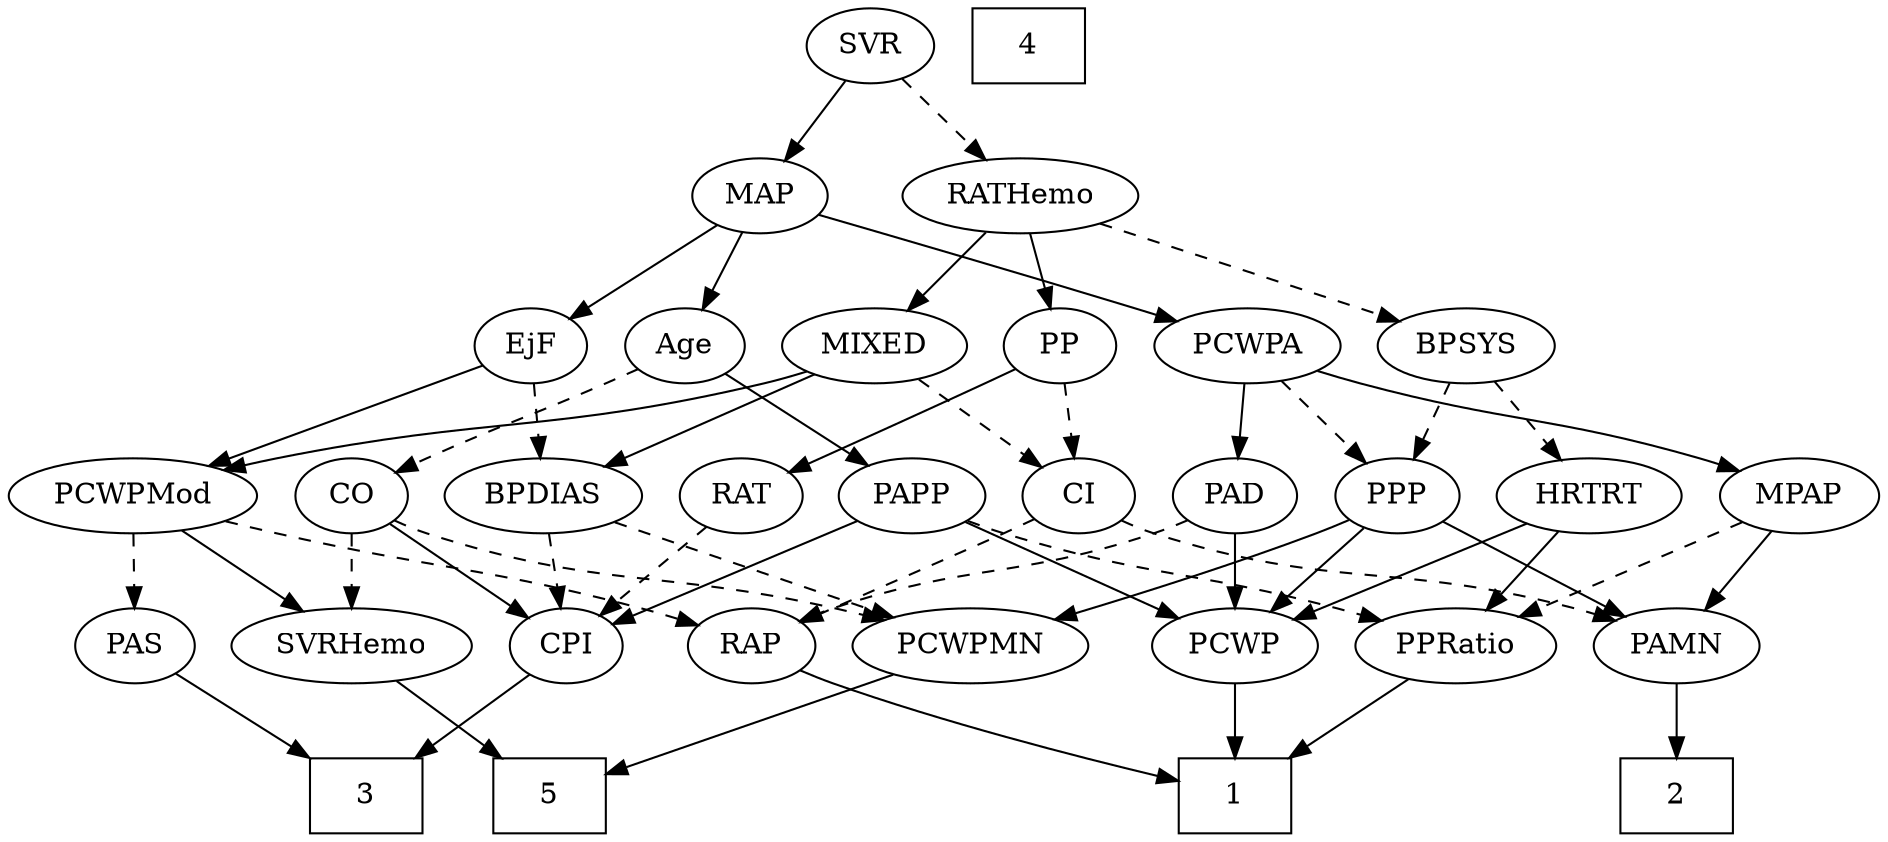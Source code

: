strict digraph {
	graph [bb="0,0,839.09,396"];
	node [label="\N"];
	1	[height=0.5,
		pos="552,18",
		shape=box,
		width=0.75];
	2	[height=0.5,
		pos="739,18",
		shape=box,
		width=0.75];
	3	[height=0.5,
		pos="154,18",
		shape=box,
		width=0.75];
	4	[height=0.5,
		pos="459,378",
		shape=box,
		width=0.75];
	5	[height=0.5,
		pos="237,18",
		shape=box,
		width=0.75];
	Age	[height=0.5,
		pos="301,234",
		width=0.75];
	CO	[height=0.5,
		pos="149,162",
		width=0.75];
	Age -> CO	[pos="e,170.29,173.13 279.71,222.87 274.88,220.59 269.77,218.2 265,216 229.59,199.67 220.4,196.33 185,180 183.21,179.18 181.37,178.32 \
179.52,177.46",
		style=dashed];
	PAPP	[height=0.5,
		pos="401,162",
		width=0.88464];
	Age -> PAPP	[pos="e,381.56,176.6 318.87,220.49 333.9,209.97 355.62,194.76 372.96,182.63",
		style=solid];
	EjF	[height=0.5,
		pos="229,234",
		width=0.75];
	PCWPMod	[height=0.5,
		pos="51.995,162",
		width=1.4443];
	EjF -> PCWPMod	[pos="e,84.923,176.02 206.22,223.99 178.05,212.85 129.55,193.67 94.441,179.79",
		style=solid];
	BPDIAS	[height=0.5,
		pos="236,162",
		width=1.1735];
	EjF -> BPDIAS	[pos="e,234.28,180.1 230.73,215.7 231.5,207.98 232.42,198.71 233.28,190.11",
		style=dashed];
	RAP	[height=0.5,
		pos="335,90",
		width=0.77632];
	RAP -> 1	[pos="e,524.76,25.708 356.69,78.401 361.66,76.149 366.96,73.885 372,72 420.51,53.82 478.22,37.772 514.97,28.225",
		style=solid];
	MIXED	[height=0.5,
		pos="386,234",
		width=1.1193];
	MIXED -> PCWPMod	[pos="e,90.228,174.36 356.19,221.73 349.91,219.62 343.28,217.58 337,216 239.21,191.38 211.49,201.57 113,180 108.83,179.09 104.52,178.06 \
100.21,176.98",
		style=solid];
	MIXED -> BPDIAS	[pos="e,263.34,175.76 359.18,220.49 335.09,209.24 299.49,192.63 272.75,180.15",
		style=solid];
	CI	[height=0.5,
		pos="478,162",
		width=0.75];
	MIXED -> CI	[pos="e,460.68,176.17 405.51,218.15 419.17,207.75 437.58,193.75 452.42,182.46",
		style=dashed];
	MPAP	[height=0.5,
		pos="804,162",
		width=0.97491];
	PAMN	[height=0.5,
		pos="739,90",
		width=1.011];
	MPAP -> PAMN	[pos="e,753.83,106.98 789.57,145.46 781.11,136.35 770.24,124.65 760.76,114.43",
		style=solid];
	PPRatio	[height=0.5,
		pos="645,90",
		width=1.1013];
	MPAP -> PPRatio	[pos="e,672.49,103.1 778.1,149.6 751.89,138.06 711.15,120.12 681.64,107.13",
		style=dashed];
	BPSYS	[height=0.5,
		pos="655,234",
		width=1.0471];
	PPP	[height=0.5,
		pos="626,162",
		width=0.75];
	BPSYS -> PPP	[pos="e,632.95,179.79 647.98,216.05 644.63,207.97 640.55,198.12 636.81,189.11",
		style=dashed];
	HRTRT	[height=0.5,
		pos="711,162",
		width=1.1013];
	BPSYS -> HRTRT	[pos="e,698.08,179.15 667.98,216.76 675.05,207.93 683.93,196.83 691.78,187.01",
		style=dashed];
	PAD	[height=0.5,
		pos="552,162",
		width=0.79437];
	PAD -> RAP	[pos="e,356.64,101.74 529.75,150.28 524.64,148.03 519.18,145.8 514,144 452.5,122.63 433.39,129.68 372,108 370.1,107.33 368.16,106.6 366.22,\
105.83",
		style=dashed];
	PCWP	[height=0.5,
		pos="552,90",
		width=0.97491];
	PAD -> PCWP	[pos="e,552,108.1 552,143.7 552,135.98 552,126.71 552,118.11",
		style=solid];
	CPI	[height=0.5,
		pos="243,90",
		width=0.75];
	CO -> CPI	[pos="e,225.71,103.87 166.68,147.83 180.95,137.21 201.22,122.11 217.28,110.15",
		style=solid];
	PCWPMN	[height=0.5,
		pos="431,90",
		width=1.3902];
	CO -> PCWPMN	[pos="e,393.99,102.22 169.57,150.2 174.53,147.91 179.87,145.67 185,144 265.45,117.72 289.69,127.74 372,108 376.02,107.04 380.18,105.97 \
384.34,104.86",
		style=dashed];
	SVRHemo	[height=0.5,
		pos="148,90",
		width=1.3902];
	CO -> SVRHemo	[pos="e,148.24,108.1 148.75,143.7 148.64,135.98 148.51,126.71 148.38,118.11",
		style=dashed];
	PAS	[height=0.5,
		pos="52.995,90",
		width=0.75];
	PAS -> 3	[pos="e,129.27,36.139 71.052,76.485 84.871,66.908 104.31,53.435 120.9,41.939",
		style=solid];
	PAMN -> 2	[pos="e,739,36.104 739,71.697 739,63.983 739,54.712 739,46.112",
		style=solid];
	RATHemo	[height=0.5,
		pos="453,306",
		width=1.3721];
	RATHemo -> MIXED	[pos="e,401.45,251.15 437.46,288.76 428.83,279.75 417.95,268.39 408.42,258.43",
		style=solid];
	RATHemo -> BPSYS	[pos="e,626.33,245.73 488.4,293.27 520.08,282.7 567.75,266.63 609,252 611.54,251.1 614.16,250.16 616.8,249.2",
		style=dashed];
	PP	[height=0.5,
		pos="471,234",
		width=0.75];
	RATHemo -> PP	[pos="e,466.68,251.79 457.35,288.05 459.39,280.14 461.86,270.54 464.13,261.69",
		style=solid];
	CPI -> 3	[pos="e,175.71,36.082 226.26,75.834 214.3,66.431 197.9,53.529 183.74,42.394",
		style=solid];
	RAT	[height=0.5,
		pos="324,162",
		width=0.75827];
	RAT -> CPI	[pos="e,258.97,104.8 307.99,147.17 296.23,137.01 280.06,123.03 266.79,111.56",
		style=dashed];
	SVR	[height=0.5,
		pos="386,378",
		width=0.77632];
	SVR -> RATHemo	[pos="e,437.4,323.29 400.2,362.15 408.98,352.98 420.44,341.01 430.44,330.56",
		style=dashed];
	MAP	[height=0.5,
		pos="337,306",
		width=0.84854];
	SVR -> MAP	[pos="e,348.07,322.82 374.88,361.12 368.67,352.26 360.82,341.04 353.88,331.12",
		style=solid];
	PCWPMod -> RAP	[pos="e,310.58,98.881 90.629,149.87 98.033,147.84 105.74,145.8 113,144 186.28,125.86 205.93,126.98 279,108 286,106.18 293.44,104.06 300.53,\
101.94",
		style=dashed];
	PCWPMod -> PAS	[pos="e,52.751,108.1 52.243,143.7 52.353,135.98 52.485,126.71 52.608,118.11",
		style=dashed];
	PCWPMod -> SVRHemo	[pos="e,126.75,106.49 73.301,145.46 86.6,135.77 103.91,123.15 118.51,112.5",
		style=solid];
	PCWPA	[height=0.5,
		pos="558,234",
		width=1.1555];
	PCWPA -> MPAP	[pos="e,777.21,174.02 589.06,221.93 595.29,219.85 601.83,217.77 608,216 674.71,196.8 693.68,200.56 760,180 762.55,179.21 765.16,178.34 \
767.79,177.44",
		style=solid];
	PCWPA -> PAD	[pos="e,553.46,180.1 556.51,215.7 555.85,207.98 555.06,198.71 554.32,190.11",
		style=solid];
	PCWPA -> PPP	[pos="e,611.56,177.86 573.43,217.12 582.63,207.64 594.46,195.46 604.57,185.06",
		style=dashed];
	PCWPMN -> 5	[pos="e,264.02,28.75 396.76,76.647 362.16,64.162 308.88,44.939 273.49,32.17",
		style=solid];
	SVRHemo -> 5	[pos="e,215.32,36.044 168.19,73.116 179.72,64.049 194.38,52.514 207.21,42.425",
		style=solid];
	BPDIAS -> CPI	[pos="e,241.28,108.1 237.73,143.7 238.5,135.98 239.42,126.71 240.28,118.11",
		style=dashed];
	BPDIAS -> PCWPMN	[pos="e,396.79,103.28 267.33,149.75 299.7,138.13 350.51,119.89 386.93,106.82",
		style=dashed];
	MAP -> Age	[pos="e,309.47,251.47 328.46,288.41 324.16,280.04 318.85,269.71 314.04,260.37",
		style=solid];
	MAP -> EjF	[pos="e,247.6,247.06 317.19,292.16 300.05,281.05 275.11,264.89 256.12,252.58",
		style=solid];
	MAP -> PCWPA	[pos="e,526.2,245.71 363.55,296.9 397.04,286.64 456.39,268.32 507,252 510.1,251 513.32,249.95 516.55,248.89",
		style=solid];
	PP -> RAT	[pos="e,345.4,173.19 449.62,222.82 424.58,210.9 382.91,191.06 354.49,177.52",
		style=solid];
	PP -> CI	[pos="e,476.28,180.1 472.73,215.7 473.5,207.98 474.42,198.71 475.28,190.11",
		style=dashed];
	PPP -> PAMN	[pos="e,717.02,104.61 645.16,149.13 662.5,138.39 688.31,122.4 708.48,109.9",
		style=solid];
	PPP -> PCWPMN	[pos="e,468.4,102.08 604.86,150.51 600.02,148.25 594.87,145.96 590,144 553.08,129.19 510.25,115.09 478.35,105.15",
		style=solid];
	PPP -> PCWP	[pos="e,567.97,106.11 611.02,146.83 600.77,137.13 586.96,124.08 575.28,113.03",
		style=solid];
	PPRatio -> 1	[pos="e,574.63,36.04 625.27,74.155 613,64.916 596.95,52.834 583,42.334",
		style=solid];
	PCWP -> 1	[pos="e,552,36.104 552,71.697 552,63.983 552,54.712 552,46.112",
		style=solid];
	CI -> RAP	[pos="e,356.65,101.6 456.9,150.67 432.85,138.9 393.33,119.56 365.83,106.09",
		style=dashed];
	CI -> PAMN	[pos="e,711.63,102.15 498.58,150.23 503.54,147.93 508.88,145.69 514,144 591.46,118.39 615.57,130.49 694,108 696.61,107.25 699.3,106.41 \
701.98,105.53",
		style=dashed];
	PAPP -> CPI	[pos="e,265.07,100.78 376.65,150.22 349.16,138.03 304.34,118.18 274.27,104.86",
		style=solid];
	PAPP -> PPRatio	[pos="e,615.09,101.93 425.47,150.09 430.85,147.9 436.57,145.75 442,144 508.91,122.47 528.48,127.55 596,108 599.11,107.1 602.32,106.11 \
605.53,105.09",
		style=dashed];
	PAPP -> PCWP	[pos="e,526.92,102.62 424.92,149.91 449.95,138.31 489.47,119.99 517.79,106.86",
		style=solid];
	HRTRT -> PPRatio	[pos="e,659.91,106.82 696.02,145.12 687.41,135.99 676.44,124.36 666.89,114.22",
		style=solid];
	HRTRT -> PCWP	[pos="e,577.8,102.36 683.3,148.81 656.6,137.05 616.09,119.22 587.14,106.47",
		style=solid];
}
